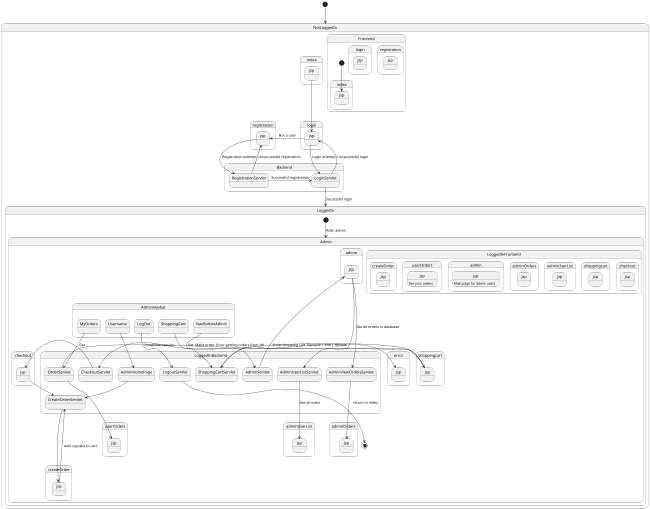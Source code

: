 !pragma layout smetana
@startuml
'https://plantuml.com/state-diagram

scale 650 width
[*] --> NotLoggedIn

state NotLoggedIn {
  state Frontend {
  [*] --> index.jsp
    state index.jsp
    state login.jsp
    state registration.jsp
  }
  state Backend {
    state LoginServlet
    state RegistrationServlet
  }

  index.jsp --> login.jsp
  registration.jsp <-- login.jsp : Not a user
  login.jsp --> LoginServlet : Login attempt
  LoginServlet --> login.jsp : Unsuccessful login
  LoginServlet --> LoggedIn : Successful login

  registration.jsp ---> RegistrationServlet : Registration attempt
  RegistrationServlet ---> registration.jsp : Unsuccessful registration
  RegistrationServlet -> LoginServlet : Successful registration
}

state LoggedIn {
    [*] --> Admin : Role: admin
    state Admin {
      state AdminNavbar {
        state MyOrders
        state NavButtonAdmin
        state Username
        state LogOut
        state ShoppingCart
      }
      state LoggedInFrontend {
        state createOrder.jsp
        state userOrders.jsp : See your orders
        state admin.jsp : Main page for admin users
        state adminOrders.jsp
        state adminUserList.jsp
        state shoppingcart.jsp
        state checkout.jsp
      }
      state LoggedInBackend {
        state CreateOrderServlet
        state AdminHomePage
        state OrderServlet
        state AdminServlet
        state AdminUserListServlet
        state AdminViewOrdersServlet
        state LogoutServlet
        state ShoppingCartServlet
        state CheckoutServlet
      }

      MyOrders --> OrderServlet : Get
      OrderServlet ---> userOrders.jsp
      OrderServlet -> error.jsp : Error getting orders from db

      NavButtonAdmin --> AdminServlet : Get
      AdminServlet ---> admin.jsp

      admin.jsp ---> AdminUserListServlet
      AdminUserListServlet ---> adminUserList.jsp : See all users

      admin.jsp ---> AdminViewOrdersServlet : See all orders in database
      AdminViewOrdersServlet ---> adminOrders.jsp

      Username --> AdminHomePage
      AdminHomePage --> CreateOrderServlet
      CreateOrderServlet ---> createOrder.jsp
      createOrder.jsp ---> CreateOrderServlet : Add cupcake to cart

      LogOut --> LogoutServlet : Invalidate session
      LogoutServlet ---> [*] : return to index


      ShoppingCart --> ShoppingCartServlet
      ShoppingCartServlet ---> shoppingcart.jsp : Show shopping cart
      shoppingcart.jsp -> ShoppingCartServlet : Remove | Edit | Update
      shoppingcart.jsp -> CheckoutServlet : Make order
      CheckoutServlet ---> checkout.jsp
      checkout.jsp --> CreateOrderServlet
    }
}
@enduml